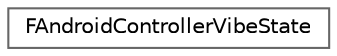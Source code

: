 digraph "Graphical Class Hierarchy"
{
 // INTERACTIVE_SVG=YES
 // LATEX_PDF_SIZE
  bgcolor="transparent";
  edge [fontname=Helvetica,fontsize=10,labelfontname=Helvetica,labelfontsize=10];
  node [fontname=Helvetica,fontsize=10,shape=box,height=0.2,width=0.4];
  rankdir="LR";
  Node0 [id="Node000000",label="FAndroidControllerVibeState",height=0.2,width=0.4,color="grey40", fillcolor="white", style="filled",URL="$d4/d15/structFAndroidControllerVibeState.html",tooltip=" "];
}
